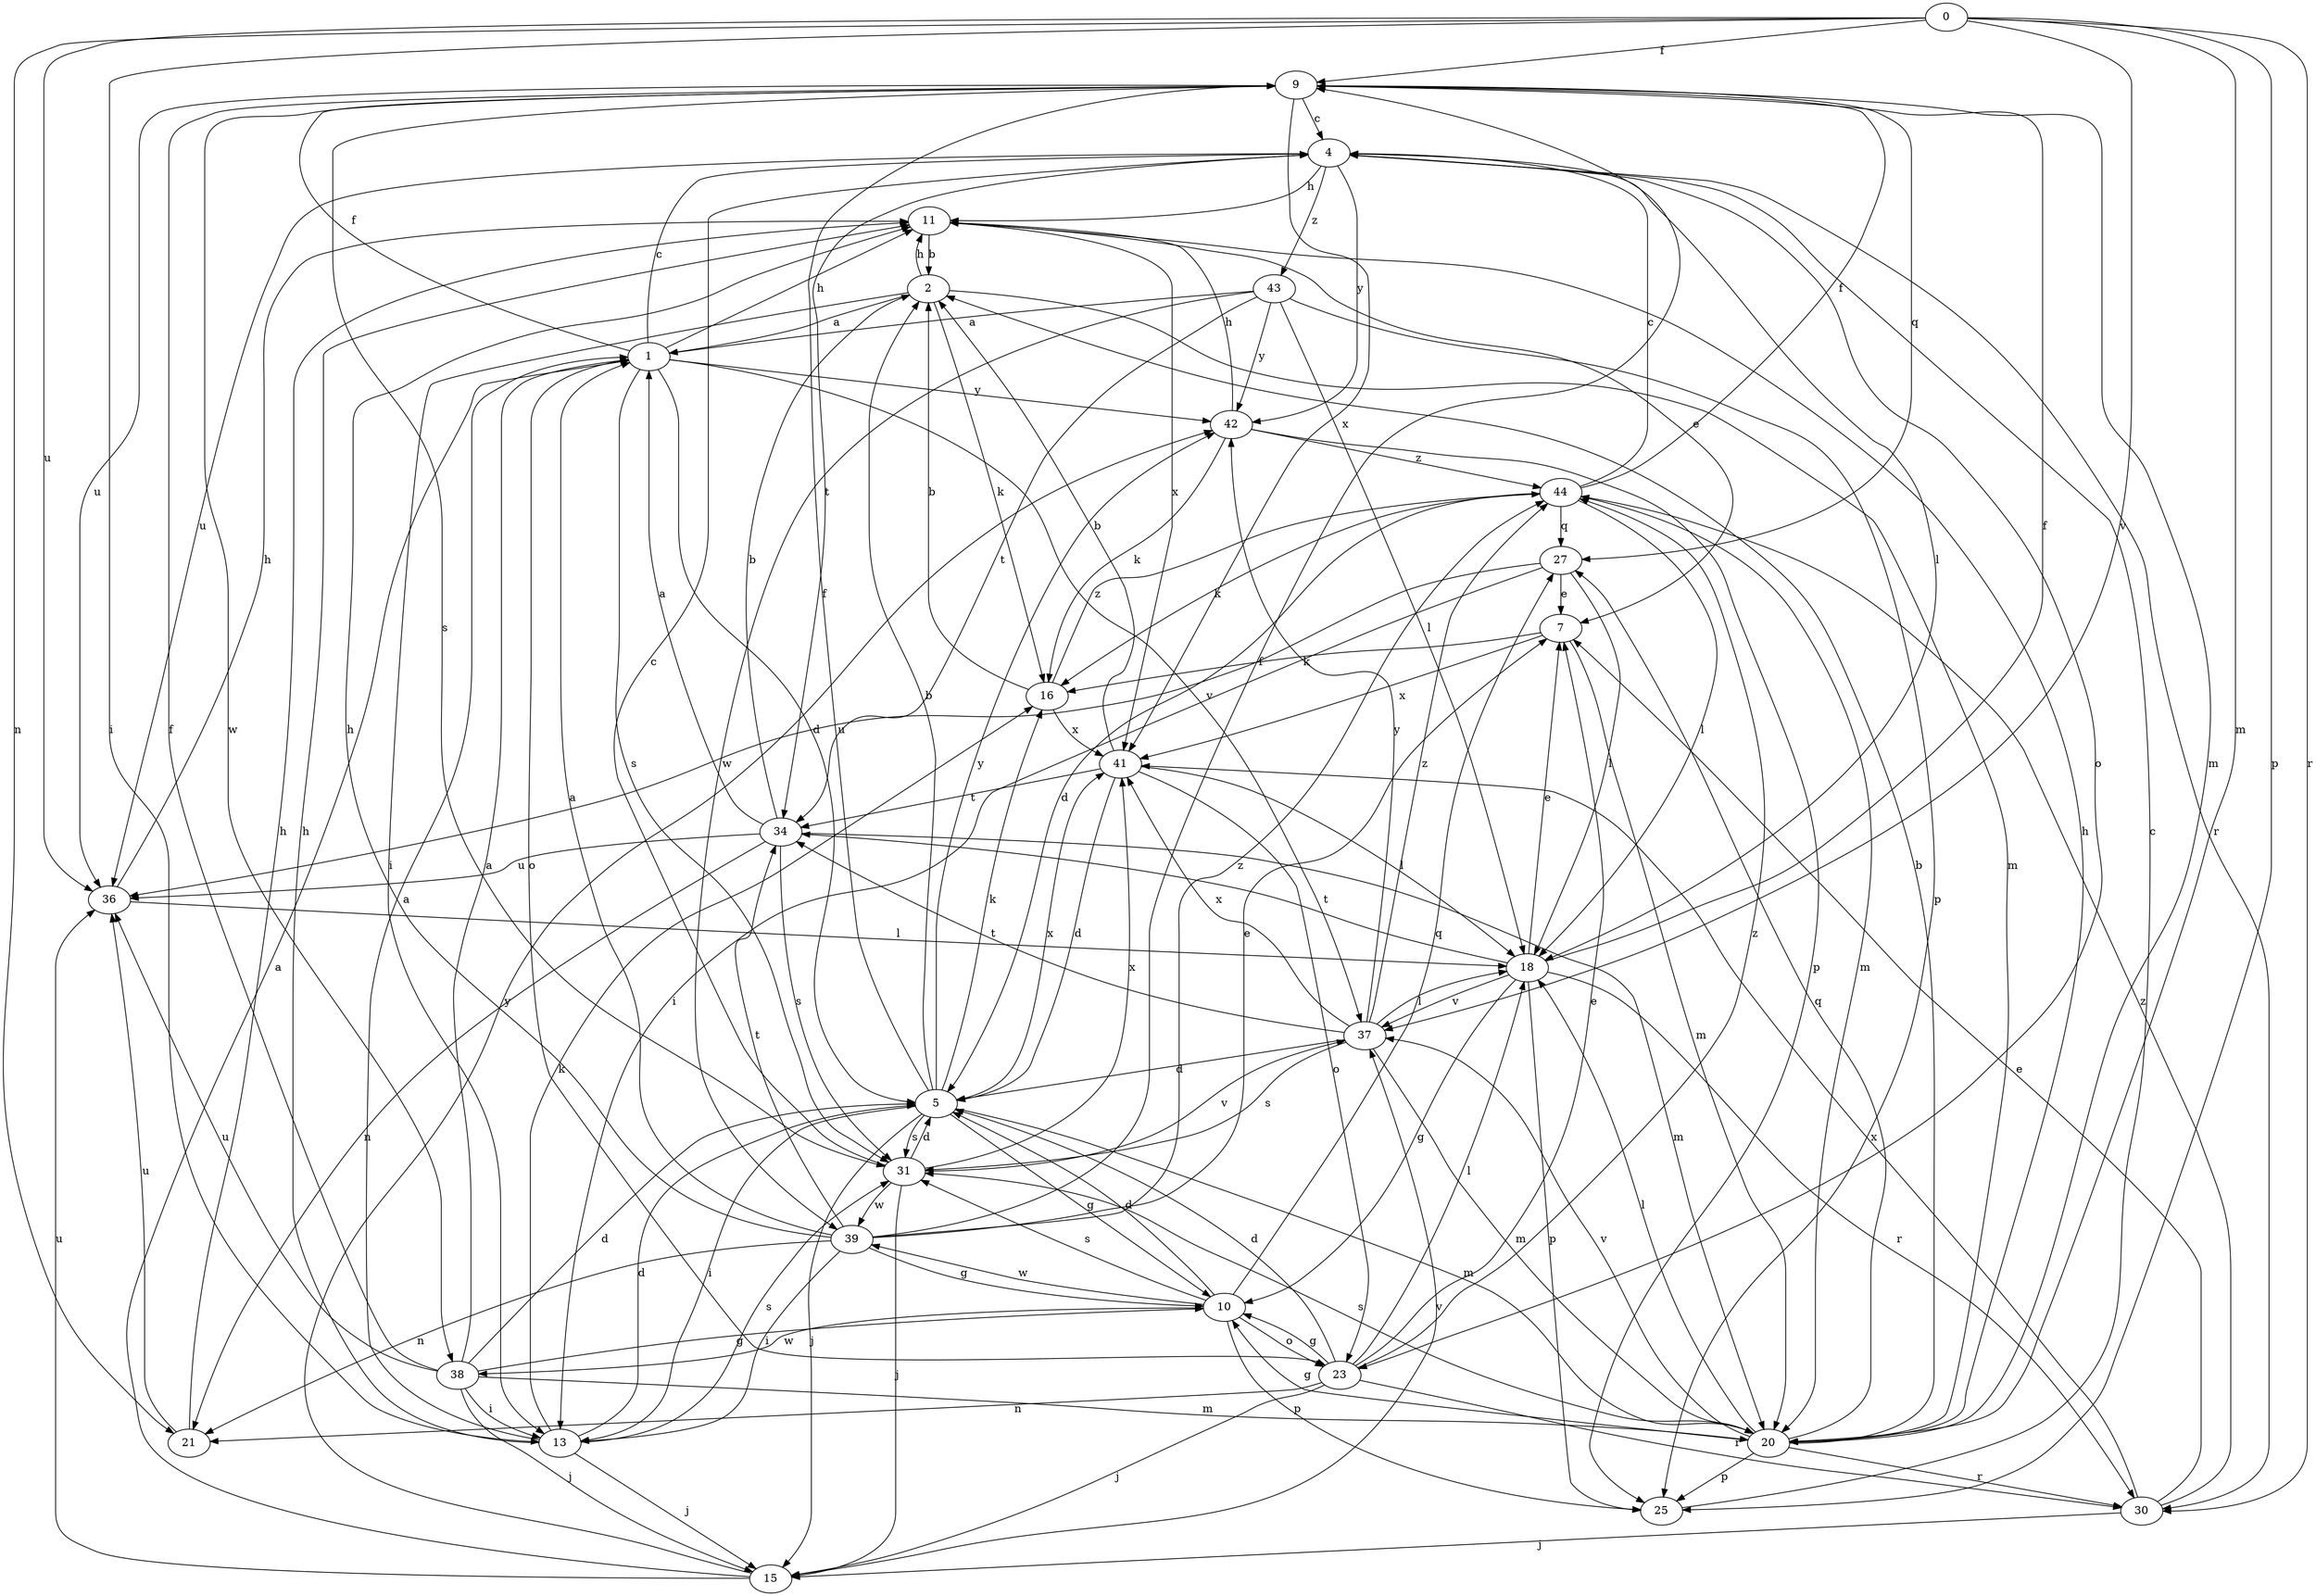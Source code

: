 strict digraph  {
0;
1;
2;
4;
5;
7;
9;
10;
11;
13;
15;
16;
18;
20;
21;
23;
25;
27;
30;
31;
34;
36;
37;
38;
39;
41;
42;
43;
44;
0 -> 9  [label=f];
0 -> 13  [label=i];
0 -> 20  [label=m];
0 -> 21  [label=n];
0 -> 25  [label=p];
0 -> 30  [label=r];
0 -> 36  [label=u];
0 -> 37  [label=v];
1 -> 4  [label=c];
1 -> 5  [label=d];
1 -> 9  [label=f];
1 -> 11  [label=h];
1 -> 23  [label=o];
1 -> 31  [label=s];
1 -> 37  [label=v];
1 -> 42  [label=y];
2 -> 1  [label=a];
2 -> 11  [label=h];
2 -> 13  [label=i];
2 -> 16  [label=k];
2 -> 20  [label=m];
4 -> 11  [label=h];
4 -> 18  [label=l];
4 -> 23  [label=o];
4 -> 30  [label=r];
4 -> 34  [label=t];
4 -> 36  [label=u];
4 -> 42  [label=y];
4 -> 43  [label=z];
5 -> 2  [label=b];
5 -> 9  [label=f];
5 -> 10  [label=g];
5 -> 13  [label=i];
5 -> 15  [label=j];
5 -> 16  [label=k];
5 -> 20  [label=m];
5 -> 31  [label=s];
5 -> 41  [label=x];
5 -> 42  [label=y];
7 -> 16  [label=k];
7 -> 20  [label=m];
7 -> 41  [label=x];
9 -> 4  [label=c];
9 -> 20  [label=m];
9 -> 27  [label=q];
9 -> 31  [label=s];
9 -> 36  [label=u];
9 -> 38  [label=w];
9 -> 41  [label=x];
10 -> 5  [label=d];
10 -> 23  [label=o];
10 -> 25  [label=p];
10 -> 27  [label=q];
10 -> 31  [label=s];
10 -> 38  [label=w];
10 -> 39  [label=w];
11 -> 2  [label=b];
11 -> 7  [label=e];
11 -> 41  [label=x];
13 -> 1  [label=a];
13 -> 5  [label=d];
13 -> 11  [label=h];
13 -> 15  [label=j];
13 -> 16  [label=k];
13 -> 31  [label=s];
15 -> 1  [label=a];
15 -> 36  [label=u];
15 -> 37  [label=v];
15 -> 42  [label=y];
16 -> 2  [label=b];
16 -> 41  [label=x];
16 -> 44  [label=z];
18 -> 7  [label=e];
18 -> 9  [label=f];
18 -> 10  [label=g];
18 -> 25  [label=p];
18 -> 30  [label=r];
18 -> 34  [label=t];
18 -> 37  [label=v];
20 -> 2  [label=b];
20 -> 10  [label=g];
20 -> 11  [label=h];
20 -> 18  [label=l];
20 -> 25  [label=p];
20 -> 27  [label=q];
20 -> 30  [label=r];
20 -> 31  [label=s];
20 -> 37  [label=v];
21 -> 11  [label=h];
21 -> 36  [label=u];
23 -> 5  [label=d];
23 -> 7  [label=e];
23 -> 10  [label=g];
23 -> 15  [label=j];
23 -> 18  [label=l];
23 -> 21  [label=n];
23 -> 30  [label=r];
23 -> 44  [label=z];
25 -> 4  [label=c];
27 -> 7  [label=e];
27 -> 13  [label=i];
27 -> 18  [label=l];
27 -> 36  [label=u];
30 -> 7  [label=e];
30 -> 15  [label=j];
30 -> 41  [label=x];
30 -> 44  [label=z];
31 -> 4  [label=c];
31 -> 5  [label=d];
31 -> 15  [label=j];
31 -> 37  [label=v];
31 -> 39  [label=w];
31 -> 41  [label=x];
34 -> 1  [label=a];
34 -> 2  [label=b];
34 -> 20  [label=m];
34 -> 21  [label=n];
34 -> 31  [label=s];
34 -> 36  [label=u];
36 -> 11  [label=h];
36 -> 18  [label=l];
37 -> 5  [label=d];
37 -> 18  [label=l];
37 -> 20  [label=m];
37 -> 31  [label=s];
37 -> 34  [label=t];
37 -> 41  [label=x];
37 -> 42  [label=y];
37 -> 44  [label=z];
38 -> 1  [label=a];
38 -> 5  [label=d];
38 -> 9  [label=f];
38 -> 10  [label=g];
38 -> 13  [label=i];
38 -> 15  [label=j];
38 -> 20  [label=m];
38 -> 36  [label=u];
39 -> 1  [label=a];
39 -> 7  [label=e];
39 -> 9  [label=f];
39 -> 10  [label=g];
39 -> 11  [label=h];
39 -> 13  [label=i];
39 -> 21  [label=n];
39 -> 34  [label=t];
39 -> 44  [label=z];
41 -> 2  [label=b];
41 -> 5  [label=d];
41 -> 18  [label=l];
41 -> 23  [label=o];
41 -> 34  [label=t];
42 -> 11  [label=h];
42 -> 16  [label=k];
42 -> 25  [label=p];
42 -> 44  [label=z];
43 -> 1  [label=a];
43 -> 18  [label=l];
43 -> 25  [label=p];
43 -> 34  [label=t];
43 -> 39  [label=w];
43 -> 42  [label=y];
44 -> 4  [label=c];
44 -> 5  [label=d];
44 -> 9  [label=f];
44 -> 16  [label=k];
44 -> 18  [label=l];
44 -> 20  [label=m];
44 -> 27  [label=q];
}
